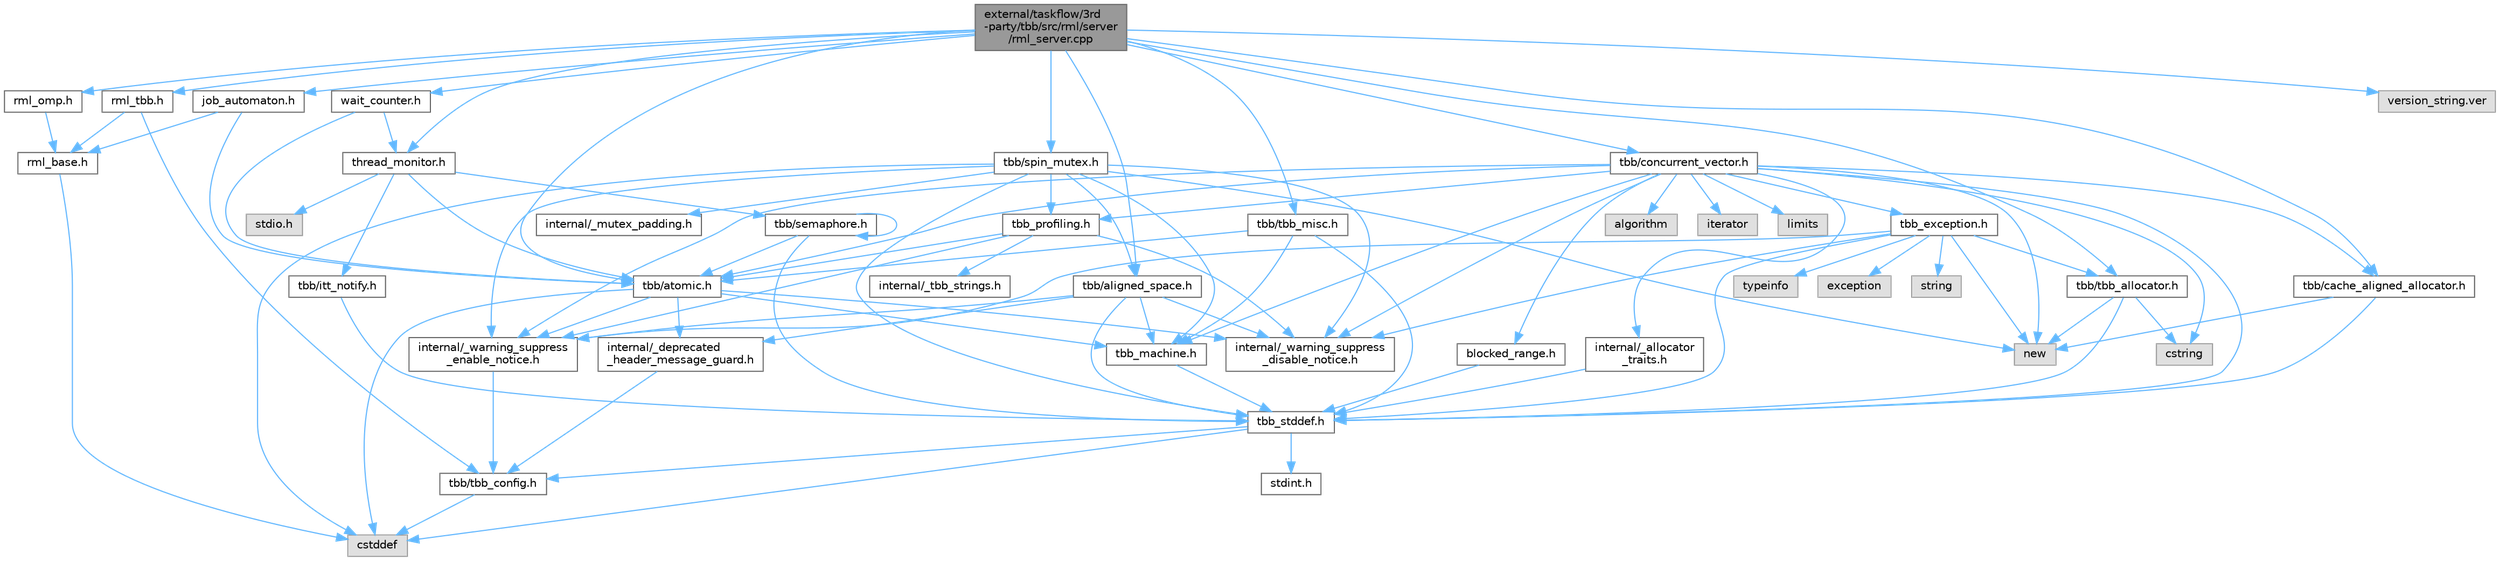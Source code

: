 digraph "external/taskflow/3rd-party/tbb/src/rml/server/rml_server.cpp"
{
 // LATEX_PDF_SIZE
  bgcolor="transparent";
  edge [fontname=Helvetica,fontsize=10,labelfontname=Helvetica,labelfontsize=10];
  node [fontname=Helvetica,fontsize=10,shape=box,height=0.2,width=0.4];
  Node1 [id="Node000001",label="external/taskflow/3rd\l-party/tbb/src/rml/server\l/rml_server.cpp",height=0.2,width=0.4,color="gray40", fillcolor="grey60", style="filled", fontcolor="black",tooltip=" "];
  Node1 -> Node2 [id="edge1_Node000001_Node000002",color="steelblue1",style="solid",tooltip=" "];
  Node2 [id="Node000002",label="rml_tbb.h",height=0.2,width=0.4,color="grey40", fillcolor="white", style="filled",URL="$rml__tbb_8h.html",tooltip=" "];
  Node2 -> Node3 [id="edge2_Node000002_Node000003",color="steelblue1",style="solid",tooltip=" "];
  Node3 [id="Node000003",label="tbb/tbb_config.h",height=0.2,width=0.4,color="grey40", fillcolor="white", style="filled",URL="$tbb__config_8h.html",tooltip=" "];
  Node3 -> Node4 [id="edge3_Node000003_Node000004",color="steelblue1",style="solid",tooltip=" "];
  Node4 [id="Node000004",label="cstddef",height=0.2,width=0.4,color="grey60", fillcolor="#E0E0E0", style="filled",tooltip=" "];
  Node2 -> Node5 [id="edge4_Node000002_Node000005",color="steelblue1",style="solid",tooltip=" "];
  Node5 [id="Node000005",label="rml_base.h",height=0.2,width=0.4,color="grey40", fillcolor="white", style="filled",URL="$rml__base_8h.html",tooltip=" "];
  Node5 -> Node4 [id="edge5_Node000005_Node000004",color="steelblue1",style="solid",tooltip=" "];
  Node1 -> Node6 [id="edge6_Node000001_Node000006",color="steelblue1",style="solid",tooltip=" "];
  Node6 [id="Node000006",label="rml_omp.h",height=0.2,width=0.4,color="grey40", fillcolor="white", style="filled",URL="$rml__omp_8h.html",tooltip=" "];
  Node6 -> Node5 [id="edge7_Node000006_Node000005",color="steelblue1",style="solid",tooltip=" "];
  Node1 -> Node7 [id="edge8_Node000001_Node000007",color="steelblue1",style="solid",tooltip=" "];
  Node7 [id="Node000007",label="tbb/tbb_allocator.h",height=0.2,width=0.4,color="grey40", fillcolor="white", style="filled",URL="$tbb__allocator_8h.html",tooltip=" "];
  Node7 -> Node8 [id="edge9_Node000007_Node000008",color="steelblue1",style="solid",tooltip=" "];
  Node8 [id="Node000008",label="tbb_stddef.h",height=0.2,width=0.4,color="grey40", fillcolor="white", style="filled",URL="$tbb__stddef_8h.html",tooltip=" "];
  Node8 -> Node3 [id="edge10_Node000008_Node000003",color="steelblue1",style="solid",tooltip=" "];
  Node8 -> Node4 [id="edge11_Node000008_Node000004",color="steelblue1",style="solid",tooltip=" "];
  Node8 -> Node9 [id="edge12_Node000008_Node000009",color="steelblue1",style="solid",tooltip=" "];
  Node9 [id="Node000009",label="stdint.h",height=0.2,width=0.4,color="grey40", fillcolor="white", style="filled",URL="$stdint_8h.html",tooltip=" "];
  Node7 -> Node10 [id="edge13_Node000007_Node000010",color="steelblue1",style="solid",tooltip=" "];
  Node10 [id="Node000010",label="new",height=0.2,width=0.4,color="grey60", fillcolor="#E0E0E0", style="filled",tooltip=" "];
  Node7 -> Node11 [id="edge14_Node000007_Node000011",color="steelblue1",style="solid",tooltip=" "];
  Node11 [id="Node000011",label="cstring",height=0.2,width=0.4,color="grey60", fillcolor="#E0E0E0", style="filled",tooltip=" "];
  Node1 -> Node12 [id="edge15_Node000001_Node000012",color="steelblue1",style="solid",tooltip=" "];
  Node12 [id="Node000012",label="tbb/cache_aligned_allocator.h",height=0.2,width=0.4,color="grey40", fillcolor="white", style="filled",URL="$cache__aligned__allocator_8h.html",tooltip=" "];
  Node12 -> Node10 [id="edge16_Node000012_Node000010",color="steelblue1",style="solid",tooltip=" "];
  Node12 -> Node8 [id="edge17_Node000012_Node000008",color="steelblue1",style="solid",tooltip=" "];
  Node1 -> Node13 [id="edge18_Node000001_Node000013",color="steelblue1",style="solid",tooltip=" "];
  Node13 [id="Node000013",label="tbb/aligned_space.h",height=0.2,width=0.4,color="grey40", fillcolor="white", style="filled",URL="$aligned__space_8h.html",tooltip=" "];
  Node13 -> Node14 [id="edge19_Node000013_Node000014",color="steelblue1",style="solid",tooltip=" "];
  Node14 [id="Node000014",label="internal/_deprecated\l_header_message_guard.h",height=0.2,width=0.4,color="grey40", fillcolor="white", style="filled",URL="$__deprecated__header__message__guard_8h.html",tooltip=" "];
  Node14 -> Node3 [id="edge20_Node000014_Node000003",color="steelblue1",style="solid",tooltip=" "];
  Node13 -> Node15 [id="edge21_Node000013_Node000015",color="steelblue1",style="solid",tooltip=" "];
  Node15 [id="Node000015",label="internal/_warning_suppress\l_enable_notice.h",height=0.2,width=0.4,color="grey40", fillcolor="white", style="filled",URL="$__warning__suppress__enable__notice_8h.html",tooltip=" "];
  Node15 -> Node3 [id="edge22_Node000015_Node000003",color="steelblue1",style="solid",tooltip=" "];
  Node13 -> Node8 [id="edge23_Node000013_Node000008",color="steelblue1",style="solid",tooltip=" "];
  Node13 -> Node16 [id="edge24_Node000013_Node000016",color="steelblue1",style="solid",tooltip=" "];
  Node16 [id="Node000016",label="tbb_machine.h",height=0.2,width=0.4,color="grey40", fillcolor="white", style="filled",URL="$tbb__machine_8h.html",tooltip=" "];
  Node16 -> Node8 [id="edge25_Node000016_Node000008",color="steelblue1",style="solid",tooltip=" "];
  Node13 -> Node17 [id="edge26_Node000013_Node000017",color="steelblue1",style="solid",tooltip=" "];
  Node17 [id="Node000017",label="internal/_warning_suppress\l_disable_notice.h",height=0.2,width=0.4,color="grey40", fillcolor="white", style="filled",URL="$__warning__suppress__disable__notice_8h.html",tooltip=" "];
  Node1 -> Node18 [id="edge27_Node000001_Node000018",color="steelblue1",style="solid",tooltip=" "];
  Node18 [id="Node000018",label="tbb/atomic.h",height=0.2,width=0.4,color="grey40", fillcolor="white", style="filled",URL="$external_2taskflow_23rd-party_2tbb_2include_2tbb_2atomic_8h.html",tooltip=" "];
  Node18 -> Node14 [id="edge28_Node000018_Node000014",color="steelblue1",style="solid",tooltip=" "];
  Node18 -> Node15 [id="edge29_Node000018_Node000015",color="steelblue1",style="solid",tooltip=" "];
  Node18 -> Node4 [id="edge30_Node000018_Node000004",color="steelblue1",style="solid",tooltip=" "];
  Node18 -> Node16 [id="edge31_Node000018_Node000016",color="steelblue1",style="solid",tooltip=" "];
  Node18 -> Node17 [id="edge32_Node000018_Node000017",color="steelblue1",style="solid",tooltip=" "];
  Node1 -> Node19 [id="edge33_Node000001_Node000019",color="steelblue1",style="solid",tooltip=" "];
  Node19 [id="Node000019",label="tbb/spin_mutex.h",height=0.2,width=0.4,color="grey40", fillcolor="white", style="filled",URL="$external_2taskflow_23rd-party_2tbb_2include_2tbb_2spin__mutex_8h.html",tooltip=" "];
  Node19 -> Node15 [id="edge34_Node000019_Node000015",color="steelblue1",style="solid",tooltip=" "];
  Node19 -> Node4 [id="edge35_Node000019_Node000004",color="steelblue1",style="solid",tooltip=" "];
  Node19 -> Node10 [id="edge36_Node000019_Node000010",color="steelblue1",style="solid",tooltip=" "];
  Node19 -> Node13 [id="edge37_Node000019_Node000013",color="steelblue1",style="solid",tooltip=" "];
  Node19 -> Node8 [id="edge38_Node000019_Node000008",color="steelblue1",style="solid",tooltip=" "];
  Node19 -> Node16 [id="edge39_Node000019_Node000016",color="steelblue1",style="solid",tooltip=" "];
  Node19 -> Node20 [id="edge40_Node000019_Node000020",color="steelblue1",style="solid",tooltip=" "];
  Node20 [id="Node000020",label="tbb_profiling.h",height=0.2,width=0.4,color="grey40", fillcolor="white", style="filled",URL="$tbb__profiling_8h.html",tooltip=" "];
  Node20 -> Node15 [id="edge41_Node000020_Node000015",color="steelblue1",style="solid",tooltip=" "];
  Node20 -> Node21 [id="edge42_Node000020_Node000021",color="steelblue1",style="solid",tooltip=" "];
  Node21 [id="Node000021",label="internal/_tbb_strings.h",height=0.2,width=0.4,color="grey40", fillcolor="white", style="filled",URL="$__tbb__strings_8h.html",tooltip=" "];
  Node20 -> Node18 [id="edge43_Node000020_Node000018",color="steelblue1",style="solid",tooltip=" "];
  Node20 -> Node17 [id="edge44_Node000020_Node000017",color="steelblue1",style="solid",tooltip=" "];
  Node19 -> Node22 [id="edge45_Node000019_Node000022",color="steelblue1",style="solid",tooltip=" "];
  Node22 [id="Node000022",label="internal/_mutex_padding.h",height=0.2,width=0.4,color="grey40", fillcolor="white", style="filled",URL="$__mutex__padding_8h.html",tooltip=" "];
  Node19 -> Node17 [id="edge46_Node000019_Node000017",color="steelblue1",style="solid",tooltip=" "];
  Node1 -> Node23 [id="edge47_Node000001_Node000023",color="steelblue1",style="solid",tooltip=" "];
  Node23 [id="Node000023",label="tbb/tbb_misc.h",height=0.2,width=0.4,color="grey40", fillcolor="white", style="filled",URL="$tbb__misc_8h.html",tooltip=" "];
  Node23 -> Node8 [id="edge48_Node000023_Node000008",color="steelblue1",style="solid",tooltip=" "];
  Node23 -> Node16 [id="edge49_Node000023_Node000016",color="steelblue1",style="solid",tooltip=" "];
  Node23 -> Node18 [id="edge50_Node000023_Node000018",color="steelblue1",style="solid",tooltip=" "];
  Node1 -> Node24 [id="edge51_Node000001_Node000024",color="steelblue1",style="solid",tooltip=" "];
  Node24 [id="Node000024",label="tbb/concurrent_vector.h",height=0.2,width=0.4,color="grey40", fillcolor="white", style="filled",URL="$concurrent__vector_8h.html",tooltip=" "];
  Node24 -> Node15 [id="edge52_Node000024_Node000015",color="steelblue1",style="solid",tooltip=" "];
  Node24 -> Node8 [id="edge53_Node000024_Node000008",color="steelblue1",style="solid",tooltip=" "];
  Node24 -> Node25 [id="edge54_Node000024_Node000025",color="steelblue1",style="solid",tooltip=" "];
  Node25 [id="Node000025",label="tbb_exception.h",height=0.2,width=0.4,color="grey40", fillcolor="white", style="filled",URL="$tbb__exception_8h.html",tooltip=" "];
  Node25 -> Node15 [id="edge55_Node000025_Node000015",color="steelblue1",style="solid",tooltip=" "];
  Node25 -> Node8 [id="edge56_Node000025_Node000008",color="steelblue1",style="solid",tooltip=" "];
  Node25 -> Node26 [id="edge57_Node000025_Node000026",color="steelblue1",style="solid",tooltip=" "];
  Node26 [id="Node000026",label="exception",height=0.2,width=0.4,color="grey60", fillcolor="#E0E0E0", style="filled",tooltip=" "];
  Node25 -> Node10 [id="edge58_Node000025_Node000010",color="steelblue1",style="solid",tooltip=" "];
  Node25 -> Node27 [id="edge59_Node000025_Node000027",color="steelblue1",style="solid",tooltip=" "];
  Node27 [id="Node000027",label="string",height=0.2,width=0.4,color="grey60", fillcolor="#E0E0E0", style="filled",tooltip=" "];
  Node25 -> Node7 [id="edge60_Node000025_Node000007",color="steelblue1",style="solid",tooltip=" "];
  Node25 -> Node28 [id="edge61_Node000025_Node000028",color="steelblue1",style="solid",tooltip=" "];
  Node28 [id="Node000028",label="typeinfo",height=0.2,width=0.4,color="grey60", fillcolor="#E0E0E0", style="filled",tooltip=" "];
  Node25 -> Node17 [id="edge62_Node000025_Node000017",color="steelblue1",style="solid",tooltip=" "];
  Node24 -> Node18 [id="edge63_Node000024_Node000018",color="steelblue1",style="solid",tooltip=" "];
  Node24 -> Node12 [id="edge64_Node000024_Node000012",color="steelblue1",style="solid",tooltip=" "];
  Node24 -> Node29 [id="edge65_Node000024_Node000029",color="steelblue1",style="solid",tooltip=" "];
  Node29 [id="Node000029",label="blocked_range.h",height=0.2,width=0.4,color="grey40", fillcolor="white", style="filled",URL="$blocked__range_8h.html",tooltip=" "];
  Node29 -> Node8 [id="edge66_Node000029_Node000008",color="steelblue1",style="solid",tooltip=" "];
  Node24 -> Node16 [id="edge67_Node000024_Node000016",color="steelblue1",style="solid",tooltip=" "];
  Node24 -> Node20 [id="edge68_Node000024_Node000020",color="steelblue1",style="solid",tooltip=" "];
  Node24 -> Node10 [id="edge69_Node000024_Node000010",color="steelblue1",style="solid",tooltip=" "];
  Node24 -> Node11 [id="edge70_Node000024_Node000011",color="steelblue1",style="solid",tooltip=" "];
  Node24 -> Node30 [id="edge71_Node000024_Node000030",color="steelblue1",style="solid",tooltip=" "];
  Node30 [id="Node000030",label="algorithm",height=0.2,width=0.4,color="grey60", fillcolor="#E0E0E0", style="filled",tooltip=" "];
  Node24 -> Node31 [id="edge72_Node000024_Node000031",color="steelblue1",style="solid",tooltip=" "];
  Node31 [id="Node000031",label="iterator",height=0.2,width=0.4,color="grey60", fillcolor="#E0E0E0", style="filled",tooltip=" "];
  Node24 -> Node32 [id="edge73_Node000024_Node000032",color="steelblue1",style="solid",tooltip=" "];
  Node32 [id="Node000032",label="internal/_allocator\l_traits.h",height=0.2,width=0.4,color="grey40", fillcolor="white", style="filled",URL="$__allocator__traits_8h.html",tooltip=" "];
  Node32 -> Node8 [id="edge74_Node000032_Node000008",color="steelblue1",style="solid",tooltip=" "];
  Node24 -> Node33 [id="edge75_Node000024_Node000033",color="steelblue1",style="solid",tooltip=" "];
  Node33 [id="Node000033",label="limits",height=0.2,width=0.4,color="grey60", fillcolor="#E0E0E0", style="filled",tooltip=" "];
  Node24 -> Node17 [id="edge76_Node000024_Node000017",color="steelblue1",style="solid",tooltip=" "];
  Node1 -> Node34 [id="edge77_Node000001_Node000034",color="steelblue1",style="solid",tooltip=" "];
  Node34 [id="Node000034",label="job_automaton.h",height=0.2,width=0.4,color="grey40", fillcolor="white", style="filled",URL="$job__automaton_8h.html",tooltip=" "];
  Node34 -> Node5 [id="edge78_Node000034_Node000005",color="steelblue1",style="solid",tooltip=" "];
  Node34 -> Node18 [id="edge79_Node000034_Node000018",color="steelblue1",style="solid",tooltip=" "];
  Node1 -> Node35 [id="edge80_Node000001_Node000035",color="steelblue1",style="solid",tooltip=" "];
  Node35 [id="Node000035",label="wait_counter.h",height=0.2,width=0.4,color="grey40", fillcolor="white", style="filled",URL="$wait__counter_8h.html",tooltip=" "];
  Node35 -> Node36 [id="edge81_Node000035_Node000036",color="steelblue1",style="solid",tooltip=" "];
  Node36 [id="Node000036",label="thread_monitor.h",height=0.2,width=0.4,color="grey40", fillcolor="white", style="filled",URL="$thread__monitor_8h.html",tooltip=" "];
  Node36 -> Node37 [id="edge82_Node000036_Node000037",color="steelblue1",style="solid",tooltip=" "];
  Node37 [id="Node000037",label="stdio.h",height=0.2,width=0.4,color="grey60", fillcolor="#E0E0E0", style="filled",tooltip=" "];
  Node36 -> Node38 [id="edge83_Node000036_Node000038",color="steelblue1",style="solid",tooltip=" "];
  Node38 [id="Node000038",label="tbb/itt_notify.h",height=0.2,width=0.4,color="grey40", fillcolor="white", style="filled",URL="$itt__notify_8h.html",tooltip=" "];
  Node38 -> Node8 [id="edge84_Node000038_Node000008",color="steelblue1",style="solid",tooltip=" "];
  Node36 -> Node18 [id="edge85_Node000036_Node000018",color="steelblue1",style="solid",tooltip=" "];
  Node36 -> Node39 [id="edge86_Node000036_Node000039",color="steelblue1",style="solid",tooltip=" "];
  Node39 [id="Node000039",label="tbb/semaphore.h",height=0.2,width=0.4,color="grey40", fillcolor="white", style="filled",URL="$semaphore_8h.html",tooltip=" "];
  Node39 -> Node18 [id="edge87_Node000039_Node000018",color="steelblue1",style="solid",tooltip=" "];
  Node39 -> Node8 [id="edge88_Node000039_Node000008",color="steelblue1",style="solid",tooltip=" "];
  Node39 -> Node39 [id="edge89_Node000039_Node000039",color="steelblue1",style="solid",tooltip=" "];
  Node35 -> Node18 [id="edge90_Node000035_Node000018",color="steelblue1",style="solid",tooltip=" "];
  Node1 -> Node36 [id="edge91_Node000001_Node000036",color="steelblue1",style="solid",tooltip=" "];
  Node1 -> Node40 [id="edge92_Node000001_Node000040",color="steelblue1",style="solid",tooltip=" "];
  Node40 [id="Node000040",label="version_string.ver",height=0.2,width=0.4,color="grey60", fillcolor="#E0E0E0", style="filled",tooltip=" "];
}
